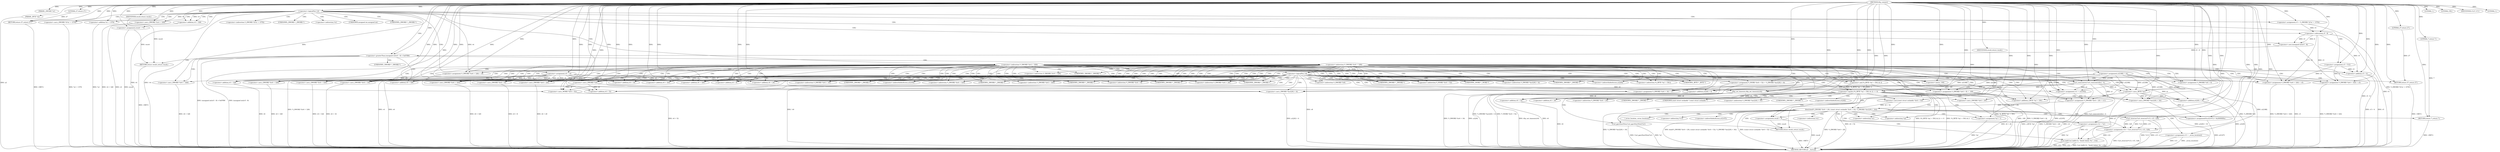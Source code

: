 digraph tftp_connect {  
"1000113" [label = "(METHOD,tftp_connect)" ]
"1000354" [label = "(METHOD_RETURN,int __fastcall)" ]
"1000114" [label = "(PARAM,_DWORD *a1)" ]
"1000115" [label = "(PARAM,_BYTE *a2)" ]
"1000130" [label = "(LITERAL,1,)" ]
"1000131" [label = "(LITERAL,336,)" ]
"1000132" [label = "(<operator>.assignment,a1[188] = v4)" ]
"1000138" [label = "(<operator>.logicalNot,!v4)" ]
"1000140" [label = "(RETURN,return 27;,return 27;)" ]
"1000141" [label = "(LITERAL,27,return 27;)" ]
"1000142" [label = "(<operator>.assignment,v5 = *(_DWORD *)(*a1 + 1576))" ]
"1000145" [label = "(<operator>.cast,(_DWORD *)(*a1 + 1576))" ]
"1000147" [label = "(<operator>.addition,*a1 + 1576)" ]
"1000151" [label = "(<operator>.assignment,v6 = v4)" ]
"1000155" [label = "(IDENTIFIER,v5,if ( v5 ))" ]
"1000157" [label = "(<operator>.assignment,result = 71)" ]
"1000161" [label = "(<operator>.greaterThan,(unsigned int)(v5 - 8) > 0xFFB0)" ]
"1000162" [label = "(<operator>.cast,(unsigned int)(v5 - 8))" ]
"1000164" [label = "(<operator>.subtraction,v5 - 8)" ]
"1000168" [label = "(RETURN,return result;,return result;)" ]
"1000169" [label = "(IDENTIFIER,result,return result;)" ]
"1000172" [label = "(<operator>.cast,(_DWORD *)(v6 + 328))" ]
"1000174" [label = "(<operator>.addition,v6 + 328)" ]
"1000180" [label = "(<operator>.assignment,v5 = 512)" ]
"1000185" [label = "(<operator>.cast,(_DWORD *)(v4 + 328))" ]
"1000187" [label = "(<operator>.addition,v4 + 328)" ]
"1000192" [label = "(LITERAL,1,)" ]
"1000193" [label = "(<operator>.addition,v5 + 4)" ]
"1000196" [label = "(<operator>.assignment,*(_DWORD *)(v6 + 328) = v8)" ]
"1000198" [label = "(<operator>.cast,(_DWORD *)(v6 + 328))" ]
"1000200" [label = "(<operator>.addition,v6 + 328)" ]
"1000205" [label = "(<operator>.logicalNot,!v8)" ]
"1000207" [label = "(RETURN,return 27;,return 27;)" ]
"1000208" [label = "(LITERAL,27,return 27;)" ]
"1000211" [label = "(Curl_conncontrol,Curl_conncontrol(a1, 1))" ]
"1000214" [label = "(<operator>.assignment,*(_DWORD *)(v6 + 16) = a1)" ]
"1000216" [label = "(<operator>.cast,(_DWORD *)(v6 + 16))" ]
"1000218" [label = "(<operator>.addition,v6 + 16)" ]
"1000222" [label = "(<operator>.assignment,v11 = a1[105])" ]
"1000227" [label = "(<operator>.assignment,*(_DWORD *)(v6 + 324) = v5)" ]
"1000229" [label = "(<operator>.cast,(_DWORD *)(v6 + 324))" ]
"1000231" [label = "(<operator>.addition,v6 + 324)" ]
"1000235" [label = "(<operator>.assignment,*(_DWORD *)(v6 + 320) = v5)" ]
"1000237" [label = "(<operator>.cast,(_DWORD *)(v6 + 320))" ]
"1000239" [label = "(<operator>.addition,v6 + 320)" ]
"1000243" [label = "(<operator>.assignment,*(_DWORD *)(v6 + 8) = -100)" ]
"1000245" [label = "(<operator>.cast,(_DWORD *)(v6 + 8))" ]
"1000247" [label = "(<operator>.addition,v6 + 8)" ]
"1000250" [label = "(<operator>.minus,-100)" ]
"1000252" [label = "(<operator>.assignment,*(_DWORD *)(v6 + 20) = v11)" ]
"1000254" [label = "(<operator>.cast,(_DWORD *)(v6 + 20))" ]
"1000256" [label = "(<operator>.addition,v6 + 20)" ]
"1000260" [label = "(<operator>.assignment,*(_DWORD *)v6 = 0)" ]
"1000262" [label = "(<operator>.cast,(_DWORD *)v6)" ]
"1000266" [label = "(<operator>.assignment,*(_WORD *)(v6 + 52) = *(_DWORD *)(a1[20] + 4))" ]
"1000268" [label = "(<operator>.cast,(_WORD *)(v6 + 52))" ]
"1000270" [label = "(<operator>.addition,v6 + 52)" ]
"1000274" [label = "(<operator>.cast,(_DWORD *)(a1[20] + 4))" ]
"1000276" [label = "(<operator>.addition,a1[20] + 4)" ]
"1000281" [label = "(tftp_set_timeouts,tftp_set_timeouts(v6))" ]
"1000284" [label = "(<operator>.equals,(*((_BYTE *)a1 + 591) & 2) == 0)" ]
"1000285" [label = "(<operator>.and,*((_BYTE *)a1 + 591) & 2)" ]
"1000287" [label = "(<operator>.addition,(_BYTE *)a1 + 591)" ]
"1000288" [label = "(<operator>.cast,(_BYTE *)a1)" ]
"1000296" [label = "(bind,bind(*(_DWORD *)(v6 + 20), (const struct sockaddr *)(v6 + 52), *(_DWORD *)(a1[20] + 16)))" ]
"1000298" [label = "(<operator>.cast,(_DWORD *)(v6 + 20))" ]
"1000300" [label = "(<operator>.addition,v6 + 20)" ]
"1000303" [label = "(<operator>.cast,(const struct sockaddr *)(v6 + 52))" ]
"1000305" [label = "(<operator>.addition,v6 + 52)" ]
"1000309" [label = "(<operator>.cast,(_DWORD *)(a1[20] + 16))" ]
"1000311" [label = "(<operator>.addition,a1[20] + 16)" ]
"1000317" [label = "(<operator>.assignment,v12 = *a1)" ]
"1000321" [label = "(<operator>.assignment,v13 = _errno_location())" ]
"1000324" [label = "(<operator>.assignment,v14 = Curl_strerror(*v13, v15, 128))" ]
"1000326" [label = "(Curl_strerror,Curl_strerror(*v13, v15, 128))" ]
"1000331" [label = "(Curl_failf,Curl_failf(v12, \"bind() failed; %s\", v14))" ]
"1000335" [label = "(RETURN,return 7;,return 7;)" ]
"1000336" [label = "(LITERAL,7,return 7;)" ]
"1000337" [label = "(<operators>.assignmentOr,a1[147] |= 0x2000000u)" ]
"1000342" [label = "(Curl_pgrsStartNow,Curl_pgrsStartNow(*a1))" ]
"1000345" [label = "(<operator>.assignment,*a2 = 1)" ]
"1000349" [label = "(<operator>.assignment,result = 0)" ]
"1000352" [label = "(RETURN,return result;,return result;)" ]
"1000353" [label = "(IDENTIFIER,result,return result;)" ]
"1000144" [label = "(<operator>.indirection,*(_DWORD *)(*a1 + 1576))" ]
"1000146" [label = "(UNKNOWN,_DWORD *,_DWORD *)" ]
"1000148" [label = "(<operator>.indirection,*a1)" ]
"1000163" [label = "(UNKNOWN,unsigned int,unsigned int)" ]
"1000171" [label = "(<operator>.indirection,*(_DWORD *)(v6 + 328))" ]
"1000173" [label = "(UNKNOWN,_DWORD *,_DWORD *)" ]
"1000184" [label = "(<operator>.indirection,*(_DWORD *)(v4 + 328))" ]
"1000186" [label = "(UNKNOWN,_DWORD *,_DWORD *)" ]
"1000197" [label = "(<operator>.indirection,*(_DWORD *)(v6 + 328))" ]
"1000199" [label = "(UNKNOWN,_DWORD *,_DWORD *)" ]
"1000215" [label = "(<operator>.indirection,*(_DWORD *)(v6 + 16))" ]
"1000217" [label = "(UNKNOWN,_DWORD *,_DWORD *)" ]
"1000224" [label = "(<operator>.indirectIndexAccess,a1[105])" ]
"1000228" [label = "(<operator>.indirection,*(_DWORD *)(v6 + 324))" ]
"1000230" [label = "(UNKNOWN,_DWORD *,_DWORD *)" ]
"1000236" [label = "(<operator>.indirection,*(_DWORD *)(v6 + 320))" ]
"1000238" [label = "(UNKNOWN,_DWORD *,_DWORD *)" ]
"1000244" [label = "(<operator>.indirection,*(_DWORD *)(v6 + 8))" ]
"1000246" [label = "(UNKNOWN,_DWORD *,_DWORD *)" ]
"1000253" [label = "(<operator>.indirection,*(_DWORD *)(v6 + 20))" ]
"1000255" [label = "(UNKNOWN,_DWORD *,_DWORD *)" ]
"1000261" [label = "(<operator>.indirection,*(_DWORD *)v6)" ]
"1000263" [label = "(UNKNOWN,_DWORD *,_DWORD *)" ]
"1000267" [label = "(<operator>.indirection,*(_WORD *)(v6 + 52))" ]
"1000269" [label = "(UNKNOWN,_WORD *,_WORD *)" ]
"1000273" [label = "(<operator>.indirection,*(_DWORD *)(a1[20] + 4))" ]
"1000275" [label = "(UNKNOWN,_DWORD *,_DWORD *)" ]
"1000277" [label = "(<operator>.indirectIndexAccess,a1[20])" ]
"1000286" [label = "(<operator>.indirection,*((_BYTE *)a1 + 591))" ]
"1000289" [label = "(UNKNOWN,_BYTE *,_BYTE *)" ]
"1000297" [label = "(<operator>.indirection,*(_DWORD *)(v6 + 20))" ]
"1000299" [label = "(UNKNOWN,_DWORD *,_DWORD *)" ]
"1000304" [label = "(UNKNOWN,const struct sockaddr *,const struct sockaddr *)" ]
"1000308" [label = "(<operator>.indirection,*(_DWORD *)(a1[20] + 16))" ]
"1000310" [label = "(UNKNOWN,_DWORD *,_DWORD *)" ]
"1000312" [label = "(<operator>.indirectIndexAccess,a1[20])" ]
"1000319" [label = "(<operator>.indirection,*a1)" ]
"1000323" [label = "(_errno_location,_errno_location())" ]
"1000327" [label = "(<operator>.indirection,*v13)" ]
"1000338" [label = "(<operator>.indirectIndexAccess,a1[147])" ]
"1000343" [label = "(<operator>.indirection,*a1)" ]
"1000346" [label = "(<operator>.indirection,*a2)" ]
  "1000335" -> "1000354"  [ label = "DDG: <RET>"] 
  "1000352" -> "1000354"  [ label = "DDG: <RET>"] 
  "1000207" -> "1000354"  [ label = "DDG: <RET>"] 
  "1000140" -> "1000354"  [ label = "DDG: <RET>"] 
  "1000168" -> "1000354"  [ label = "DDG: <RET>"] 
  "1000193" -> "1000354"  [ label = "DDG: v5 + 4"] 
  "1000187" -> "1000354"  [ label = "DDG: v4"] 
  "1000281" -> "1000354"  [ label = "DDG: tftp_set_timeouts(v6)"] 
  "1000331" -> "1000354"  [ label = "DDG: Curl_failf(v12, \"bind() failed; %s\", v14)"] 
  "1000326" -> "1000354"  [ label = "DDG: *v13"] 
  "1000162" -> "1000354"  [ label = "DDG: v5 - 8"] 
  "1000142" -> "1000354"  [ label = "DDG: *(_DWORD *)(*a1 + 1576)"] 
  "1000161" -> "1000354"  [ label = "DDG: (unsigned int)(v5 - 8) > 0xFFB0"] 
  "1000266" -> "1000354"  [ label = "DDG: *(_WORD *)(v6 + 52)"] 
  "1000216" -> "1000354"  [ label = "DDG: v6 + 16"] 
  "1000193" -> "1000354"  [ label = "DDG: v5"] 
  "1000342" -> "1000354"  [ label = "DDG: Curl_pgrsStartNow(*a1)"] 
  "1000205" -> "1000354"  [ label = "DDG: !v8"] 
  "1000198" -> "1000354"  [ label = "DDG: v6 + 328"] 
  "1000321" -> "1000354"  [ label = "DDG: v13"] 
  "1000138" -> "1000354"  [ label = "DDG: v4"] 
  "1000237" -> "1000354"  [ label = "DDG: v6 + 320"] 
  "1000243" -> "1000354"  [ label = "DDG: *(_DWORD *)(v6 + 8)"] 
  "1000252" -> "1000354"  [ label = "DDG: v11"] 
  "1000317" -> "1000354"  [ label = "DDG: *a1"] 
  "1000172" -> "1000354"  [ label = "DDG: v6 + 328"] 
  "1000296" -> "1000354"  [ label = "DDG: *(_DWORD *)(a1[20] + 16)"] 
  "1000331" -> "1000354"  [ label = "DDG: v14"] 
  "1000211" -> "1000354"  [ label = "DDG: Curl_conncontrol(a1, 1)"] 
  "1000321" -> "1000354"  [ label = "DDG: _errno_location()"] 
  "1000288" -> "1000354"  [ label = "DDG: a1"] 
  "1000151" -> "1000354"  [ label = "DDG: v6"] 
  "1000254" -> "1000354"  [ label = "DDG: v6 + 20"] 
  "1000296" -> "1000354"  [ label = "DDG: bind(*(_DWORD *)(v6 + 20), (const struct sockaddr *)(v6 + 52), *(_DWORD *)(a1[20] + 16))"] 
  "1000268" -> "1000354"  [ label = "DDG: v6 + 52"] 
  "1000243" -> "1000354"  [ label = "DDG: -100"] 
  "1000132" -> "1000354"  [ label = "DDG: a1[188]"] 
  "1000151" -> "1000354"  [ label = "DDG: v4"] 
  "1000222" -> "1000354"  [ label = "DDG: a1[105]"] 
  "1000145" -> "1000354"  [ label = "DDG: *a1 + 1576"] 
  "1000147" -> "1000354"  [ label = "DDG: *a1"] 
  "1000252" -> "1000354"  [ label = "DDG: *(_DWORD *)(v6 + 20)"] 
  "1000235" -> "1000354"  [ label = "DDG: *(_DWORD *)(v6 + 320)"] 
  "1000281" -> "1000354"  [ label = "DDG: v6"] 
  "1000157" -> "1000354"  [ label = "DDG: result"] 
  "1000245" -> "1000354"  [ label = "DDG: v6 + 8"] 
  "1000214" -> "1000354"  [ label = "DDG: *(_DWORD *)(v6 + 16)"] 
  "1000276" -> "1000354"  [ label = "DDG: a1[20]"] 
  "1000115" -> "1000354"  [ label = "DDG: a2"] 
  "1000349" -> "1000354"  [ label = "DDG: result"] 
  "1000345" -> "1000354"  [ label = "DDG: *a2"] 
  "1000138" -> "1000354"  [ label = "DDG: !v4"] 
  "1000287" -> "1000354"  [ label = "DDG: (_BYTE *)a1"] 
  "1000260" -> "1000354"  [ label = "DDG: *(_DWORD *)v6"] 
  "1000342" -> "1000354"  [ label = "DDG: *a1"] 
  "1000285" -> "1000354"  [ label = "DDG: *((_BYTE *)a1 + 591)"] 
  "1000296" -> "1000354"  [ label = "DDG: (const struct sockaddr *)(v6 + 52)"] 
  "1000331" -> "1000354"  [ label = "DDG: v12"] 
  "1000229" -> "1000354"  [ label = "DDG: v6 + 324"] 
  "1000309" -> "1000354"  [ label = "DDG: a1[20] + 16"] 
  "1000305" -> "1000354"  [ label = "DDG: v6"] 
  "1000298" -> "1000354"  [ label = "DDG: v6 + 20"] 
  "1000200" -> "1000354"  [ label = "DDG: v6"] 
  "1000205" -> "1000354"  [ label = "DDG: v8"] 
  "1000185" -> "1000354"  [ label = "DDG: v4 + 328"] 
  "1000227" -> "1000354"  [ label = "DDG: *(_DWORD *)(v6 + 324)"] 
  "1000326" -> "1000354"  [ label = "DDG: v15"] 
  "1000266" -> "1000354"  [ label = "DDG: *(_DWORD *)(a1[20] + 4)"] 
  "1000235" -> "1000354"  [ label = "DDG: v5"] 
  "1000303" -> "1000354"  [ label = "DDG: v6 + 52"] 
  "1000284" -> "1000354"  [ label = "DDG: (*((_BYTE *)a1 + 591) & 2) == 0"] 
  "1000324" -> "1000354"  [ label = "DDG: Curl_strerror(*v13, v15, 128)"] 
  "1000274" -> "1000354"  [ label = "DDG: a1[20] + 4"] 
  "1000196" -> "1000354"  [ label = "DDG: *(_DWORD *)(v6 + 328)"] 
  "1000296" -> "1000354"  [ label = "DDG: *(_DWORD *)(v6 + 20)"] 
  "1000337" -> "1000354"  [ label = "DDG: a1[147]"] 
  "1000311" -> "1000354"  [ label = "DDG: a1[20]"] 
  "1000164" -> "1000354"  [ label = "DDG: v5"] 
  "1000161" -> "1000354"  [ label = "DDG: (unsigned int)(v5 - 8)"] 
  "1000284" -> "1000354"  [ label = "DDG: *((_BYTE *)a1 + 591) & 2"] 
  "1000113" -> "1000114"  [ label = "DDG: "] 
  "1000113" -> "1000115"  [ label = "DDG: "] 
  "1000113" -> "1000130"  [ label = "DDG: "] 
  "1000113" -> "1000131"  [ label = "DDG: "] 
  "1000113" -> "1000132"  [ label = "DDG: "] 
  "1000113" -> "1000138"  [ label = "DDG: "] 
  "1000141" -> "1000140"  [ label = "DDG: 27"] 
  "1000113" -> "1000140"  [ label = "DDG: "] 
  "1000113" -> "1000141"  [ label = "DDG: "] 
  "1000113" -> "1000142"  [ label = "DDG: "] 
  "1000113" -> "1000145"  [ label = "DDG: "] 
  "1000113" -> "1000147"  [ label = "DDG: "] 
  "1000138" -> "1000151"  [ label = "DDG: v4"] 
  "1000113" -> "1000151"  [ label = "DDG: "] 
  "1000113" -> "1000155"  [ label = "DDG: "] 
  "1000113" -> "1000157"  [ label = "DDG: "] 
  "1000162" -> "1000161"  [ label = "DDG: v5 - 8"] 
  "1000164" -> "1000162"  [ label = "DDG: v5"] 
  "1000164" -> "1000162"  [ label = "DDG: 8"] 
  "1000142" -> "1000164"  [ label = "DDG: v5"] 
  "1000113" -> "1000164"  [ label = "DDG: "] 
  "1000113" -> "1000161"  [ label = "DDG: "] 
  "1000169" -> "1000168"  [ label = "DDG: result"] 
  "1000157" -> "1000168"  [ label = "DDG: result"] 
  "1000113" -> "1000169"  [ label = "DDG: "] 
  "1000151" -> "1000172"  [ label = "DDG: v6"] 
  "1000113" -> "1000172"  [ label = "DDG: "] 
  "1000151" -> "1000174"  [ label = "DDG: v6"] 
  "1000113" -> "1000174"  [ label = "DDG: "] 
  "1000113" -> "1000180"  [ label = "DDG: "] 
  "1000113" -> "1000185"  [ label = "DDG: "] 
  "1000138" -> "1000185"  [ label = "DDG: v4"] 
  "1000113" -> "1000187"  [ label = "DDG: "] 
  "1000138" -> "1000187"  [ label = "DDG: v4"] 
  "1000113" -> "1000192"  [ label = "DDG: "] 
  "1000180" -> "1000193"  [ label = "DDG: v5"] 
  "1000164" -> "1000193"  [ label = "DDG: v5"] 
  "1000113" -> "1000193"  [ label = "DDG: "] 
  "1000113" -> "1000196"  [ label = "DDG: "] 
  "1000151" -> "1000198"  [ label = "DDG: v6"] 
  "1000113" -> "1000198"  [ label = "DDG: "] 
  "1000151" -> "1000200"  [ label = "DDG: v6"] 
  "1000113" -> "1000200"  [ label = "DDG: "] 
  "1000113" -> "1000205"  [ label = "DDG: "] 
  "1000208" -> "1000207"  [ label = "DDG: 27"] 
  "1000113" -> "1000207"  [ label = "DDG: "] 
  "1000113" -> "1000208"  [ label = "DDG: "] 
  "1000132" -> "1000211"  [ label = "DDG: a1[188]"] 
  "1000113" -> "1000211"  [ label = "DDG: "] 
  "1000211" -> "1000214"  [ label = "DDG: a1"] 
  "1000132" -> "1000214"  [ label = "DDG: a1[188]"] 
  "1000113" -> "1000214"  [ label = "DDG: "] 
  "1000151" -> "1000216"  [ label = "DDG: v6"] 
  "1000113" -> "1000216"  [ label = "DDG: "] 
  "1000151" -> "1000218"  [ label = "DDG: v6"] 
  "1000113" -> "1000218"  [ label = "DDG: "] 
  "1000211" -> "1000222"  [ label = "DDG: a1"] 
  "1000132" -> "1000222"  [ label = "DDG: a1[188]"] 
  "1000113" -> "1000222"  [ label = "DDG: "] 
  "1000180" -> "1000227"  [ label = "DDG: v5"] 
  "1000164" -> "1000227"  [ label = "DDG: v5"] 
  "1000113" -> "1000227"  [ label = "DDG: "] 
  "1000113" -> "1000229"  [ label = "DDG: "] 
  "1000151" -> "1000229"  [ label = "DDG: v6"] 
  "1000113" -> "1000231"  [ label = "DDG: "] 
  "1000151" -> "1000231"  [ label = "DDG: v6"] 
  "1000113" -> "1000235"  [ label = "DDG: "] 
  "1000180" -> "1000235"  [ label = "DDG: v5"] 
  "1000164" -> "1000235"  [ label = "DDG: v5"] 
  "1000113" -> "1000237"  [ label = "DDG: "] 
  "1000151" -> "1000237"  [ label = "DDG: v6"] 
  "1000113" -> "1000239"  [ label = "DDG: "] 
  "1000151" -> "1000239"  [ label = "DDG: v6"] 
  "1000250" -> "1000243"  [ label = "DDG: 100"] 
  "1000113" -> "1000245"  [ label = "DDG: "] 
  "1000151" -> "1000245"  [ label = "DDG: v6"] 
  "1000113" -> "1000247"  [ label = "DDG: "] 
  "1000151" -> "1000247"  [ label = "DDG: v6"] 
  "1000113" -> "1000250"  [ label = "DDG: "] 
  "1000222" -> "1000252"  [ label = "DDG: v11"] 
  "1000113" -> "1000252"  [ label = "DDG: "] 
  "1000113" -> "1000254"  [ label = "DDG: "] 
  "1000151" -> "1000254"  [ label = "DDG: v6"] 
  "1000113" -> "1000256"  [ label = "DDG: "] 
  "1000151" -> "1000256"  [ label = "DDG: v6"] 
  "1000113" -> "1000260"  [ label = "DDG: "] 
  "1000113" -> "1000262"  [ label = "DDG: "] 
  "1000151" -> "1000262"  [ label = "DDG: v6"] 
  "1000262" -> "1000268"  [ label = "DDG: v6"] 
  "1000113" -> "1000268"  [ label = "DDG: "] 
  "1000262" -> "1000270"  [ label = "DDG: v6"] 
  "1000113" -> "1000270"  [ label = "DDG: "] 
  "1000211" -> "1000274"  [ label = "DDG: a1"] 
  "1000132" -> "1000274"  [ label = "DDG: a1[188]"] 
  "1000113" -> "1000274"  [ label = "DDG: "] 
  "1000211" -> "1000276"  [ label = "DDG: a1"] 
  "1000132" -> "1000276"  [ label = "DDG: a1[188]"] 
  "1000113" -> "1000276"  [ label = "DDG: "] 
  "1000113" -> "1000281"  [ label = "DDG: "] 
  "1000262" -> "1000281"  [ label = "DDG: v6"] 
  "1000285" -> "1000284"  [ label = "DDG: *((_BYTE *)a1 + 591)"] 
  "1000285" -> "1000284"  [ label = "DDG: 2"] 
  "1000288" -> "1000287"  [ label = "DDG: a1"] 
  "1000132" -> "1000288"  [ label = "DDG: a1[188]"] 
  "1000113" -> "1000288"  [ label = "DDG: "] 
  "1000211" -> "1000288"  [ label = "DDG: a1"] 
  "1000113" -> "1000287"  [ label = "DDG: "] 
  "1000113" -> "1000285"  [ label = "DDG: "] 
  "1000113" -> "1000284"  [ label = "DDG: "] 
  "1000252" -> "1000296"  [ label = "DDG: *(_DWORD *)(v6 + 20)"] 
  "1000281" -> "1000298"  [ label = "DDG: v6"] 
  "1000113" -> "1000298"  [ label = "DDG: "] 
  "1000281" -> "1000300"  [ label = "DDG: v6"] 
  "1000113" -> "1000300"  [ label = "DDG: "] 
  "1000303" -> "1000296"  [ label = "DDG: v6 + 52"] 
  "1000113" -> "1000303"  [ label = "DDG: "] 
  "1000281" -> "1000303"  [ label = "DDG: v6"] 
  "1000113" -> "1000305"  [ label = "DDG: "] 
  "1000281" -> "1000305"  [ label = "DDG: v6"] 
  "1000288" -> "1000309"  [ label = "DDG: a1"] 
  "1000211" -> "1000309"  [ label = "DDG: a1"] 
  "1000132" -> "1000309"  [ label = "DDG: a1[188]"] 
  "1000113" -> "1000309"  [ label = "DDG: "] 
  "1000288" -> "1000311"  [ label = "DDG: a1"] 
  "1000211" -> "1000311"  [ label = "DDG: a1"] 
  "1000132" -> "1000311"  [ label = "DDG: a1[188]"] 
  "1000113" -> "1000311"  [ label = "DDG: "] 
  "1000113" -> "1000317"  [ label = "DDG: "] 
  "1000113" -> "1000321"  [ label = "DDG: "] 
  "1000326" -> "1000324"  [ label = "DDG: *v13"] 
  "1000326" -> "1000324"  [ label = "DDG: v15"] 
  "1000326" -> "1000324"  [ label = "DDG: 128"] 
  "1000113" -> "1000324"  [ label = "DDG: "] 
  "1000113" -> "1000326"  [ label = "DDG: "] 
  "1000317" -> "1000331"  [ label = "DDG: v12"] 
  "1000113" -> "1000331"  [ label = "DDG: "] 
  "1000324" -> "1000331"  [ label = "DDG: v14"] 
  "1000336" -> "1000335"  [ label = "DDG: 7"] 
  "1000113" -> "1000335"  [ label = "DDG: "] 
  "1000113" -> "1000336"  [ label = "DDG: "] 
  "1000113" -> "1000337"  [ label = "DDG: "] 
  "1000288" -> "1000337"  [ label = "DDG: a1"] 
  "1000113" -> "1000345"  [ label = "DDG: "] 
  "1000113" -> "1000349"  [ label = "DDG: "] 
  "1000353" -> "1000352"  [ label = "DDG: result"] 
  "1000349" -> "1000352"  [ label = "DDG: result"] 
  "1000113" -> "1000353"  [ label = "DDG: "] 
  "1000138" -> "1000144"  [ label = "CDG: "] 
  "1000138" -> "1000142"  [ label = "CDG: "] 
  "1000138" -> "1000140"  [ label = "CDG: "] 
  "1000138" -> "1000151"  [ label = "CDG: "] 
  "1000138" -> "1000148"  [ label = "CDG: "] 
  "1000138" -> "1000147"  [ label = "CDG: "] 
  "1000138" -> "1000146"  [ label = "CDG: "] 
  "1000138" -> "1000145"  [ label = "CDG: "] 
  "1000138" -> "1000157"  [ label = "CDG: "] 
  "1000138" -> "1000164"  [ label = "CDG: "] 
  "1000138" -> "1000163"  [ label = "CDG: "] 
  "1000138" -> "1000162"  [ label = "CDG: "] 
  "1000138" -> "1000161"  [ label = "CDG: "] 
  "1000138" -> "1000187"  [ label = "CDG: "] 
  "1000138" -> "1000186"  [ label = "CDG: "] 
  "1000138" -> "1000185"  [ label = "CDG: "] 
  "1000138" -> "1000184"  [ label = "CDG: "] 
  "1000138" -> "1000180"  [ label = "CDG: "] 
  "1000161" -> "1000174"  [ label = "CDG: "] 
  "1000161" -> "1000173"  [ label = "CDG: "] 
  "1000161" -> "1000172"  [ label = "CDG: "] 
  "1000161" -> "1000171"  [ label = "CDG: "] 
  "1000161" -> "1000168"  [ label = "CDG: "] 
  "1000171" -> "1000205"  [ label = "CDG: "] 
  "1000171" -> "1000200"  [ label = "CDG: "] 
  "1000171" -> "1000199"  [ label = "CDG: "] 
  "1000171" -> "1000198"  [ label = "CDG: "] 
  "1000171" -> "1000197"  [ label = "CDG: "] 
  "1000171" -> "1000196"  [ label = "CDG: "] 
  "1000171" -> "1000193"  [ label = "CDG: "] 
  "1000171" -> "1000224"  [ label = "CDG: "] 
  "1000171" -> "1000222"  [ label = "CDG: "] 
  "1000171" -> "1000218"  [ label = "CDG: "] 
  "1000171" -> "1000217"  [ label = "CDG: "] 
  "1000171" -> "1000216"  [ label = "CDG: "] 
  "1000171" -> "1000215"  [ label = "CDG: "] 
  "1000171" -> "1000214"  [ label = "CDG: "] 
  "1000171" -> "1000211"  [ label = "CDG: "] 
  "1000171" -> "1000239"  [ label = "CDG: "] 
  "1000171" -> "1000238"  [ label = "CDG: "] 
  "1000171" -> "1000237"  [ label = "CDG: "] 
  "1000171" -> "1000236"  [ label = "CDG: "] 
  "1000171" -> "1000235"  [ label = "CDG: "] 
  "1000171" -> "1000231"  [ label = "CDG: "] 
  "1000171" -> "1000230"  [ label = "CDG: "] 
  "1000171" -> "1000229"  [ label = "CDG: "] 
  "1000171" -> "1000228"  [ label = "CDG: "] 
  "1000171" -> "1000227"  [ label = "CDG: "] 
  "1000171" -> "1000256"  [ label = "CDG: "] 
  "1000171" -> "1000255"  [ label = "CDG: "] 
  "1000171" -> "1000254"  [ label = "CDG: "] 
  "1000171" -> "1000253"  [ label = "CDG: "] 
  "1000171" -> "1000252"  [ label = "CDG: "] 
  "1000171" -> "1000250"  [ label = "CDG: "] 
  "1000171" -> "1000247"  [ label = "CDG: "] 
  "1000171" -> "1000246"  [ label = "CDG: "] 
  "1000171" -> "1000245"  [ label = "CDG: "] 
  "1000171" -> "1000244"  [ label = "CDG: "] 
  "1000171" -> "1000243"  [ label = "CDG: "] 
  "1000171" -> "1000270"  [ label = "CDG: "] 
  "1000171" -> "1000269"  [ label = "CDG: "] 
  "1000171" -> "1000268"  [ label = "CDG: "] 
  "1000171" -> "1000267"  [ label = "CDG: "] 
  "1000171" -> "1000266"  [ label = "CDG: "] 
  "1000171" -> "1000263"  [ label = "CDG: "] 
  "1000171" -> "1000262"  [ label = "CDG: "] 
  "1000171" -> "1000261"  [ label = "CDG: "] 
  "1000171" -> "1000260"  [ label = "CDG: "] 
  "1000171" -> "1000288"  [ label = "CDG: "] 
  "1000171" -> "1000287"  [ label = "CDG: "] 
  "1000171" -> "1000286"  [ label = "CDG: "] 
  "1000171" -> "1000285"  [ label = "CDG: "] 
  "1000171" -> "1000284"  [ label = "CDG: "] 
  "1000171" -> "1000281"  [ label = "CDG: "] 
  "1000171" -> "1000277"  [ label = "CDG: "] 
  "1000171" -> "1000276"  [ label = "CDG: "] 
  "1000171" -> "1000275"  [ label = "CDG: "] 
  "1000171" -> "1000274"  [ label = "CDG: "] 
  "1000171" -> "1000273"  [ label = "CDG: "] 
  "1000171" -> "1000289"  [ label = "CDG: "] 
  "1000184" -> "1000205"  [ label = "CDG: "] 
  "1000184" -> "1000200"  [ label = "CDG: "] 
  "1000184" -> "1000199"  [ label = "CDG: "] 
  "1000184" -> "1000198"  [ label = "CDG: "] 
  "1000184" -> "1000197"  [ label = "CDG: "] 
  "1000184" -> "1000196"  [ label = "CDG: "] 
  "1000184" -> "1000193"  [ label = "CDG: "] 
  "1000184" -> "1000224"  [ label = "CDG: "] 
  "1000184" -> "1000222"  [ label = "CDG: "] 
  "1000184" -> "1000218"  [ label = "CDG: "] 
  "1000184" -> "1000217"  [ label = "CDG: "] 
  "1000184" -> "1000216"  [ label = "CDG: "] 
  "1000184" -> "1000215"  [ label = "CDG: "] 
  "1000184" -> "1000214"  [ label = "CDG: "] 
  "1000184" -> "1000211"  [ label = "CDG: "] 
  "1000184" -> "1000239"  [ label = "CDG: "] 
  "1000184" -> "1000238"  [ label = "CDG: "] 
  "1000184" -> "1000237"  [ label = "CDG: "] 
  "1000184" -> "1000236"  [ label = "CDG: "] 
  "1000184" -> "1000235"  [ label = "CDG: "] 
  "1000184" -> "1000231"  [ label = "CDG: "] 
  "1000184" -> "1000230"  [ label = "CDG: "] 
  "1000184" -> "1000229"  [ label = "CDG: "] 
  "1000184" -> "1000228"  [ label = "CDG: "] 
  "1000184" -> "1000227"  [ label = "CDG: "] 
  "1000184" -> "1000256"  [ label = "CDG: "] 
  "1000184" -> "1000255"  [ label = "CDG: "] 
  "1000184" -> "1000254"  [ label = "CDG: "] 
  "1000184" -> "1000253"  [ label = "CDG: "] 
  "1000184" -> "1000252"  [ label = "CDG: "] 
  "1000184" -> "1000250"  [ label = "CDG: "] 
  "1000184" -> "1000247"  [ label = "CDG: "] 
  "1000184" -> "1000246"  [ label = "CDG: "] 
  "1000184" -> "1000245"  [ label = "CDG: "] 
  "1000184" -> "1000244"  [ label = "CDG: "] 
  "1000184" -> "1000243"  [ label = "CDG: "] 
  "1000184" -> "1000270"  [ label = "CDG: "] 
  "1000184" -> "1000269"  [ label = "CDG: "] 
  "1000184" -> "1000268"  [ label = "CDG: "] 
  "1000184" -> "1000267"  [ label = "CDG: "] 
  "1000184" -> "1000266"  [ label = "CDG: "] 
  "1000184" -> "1000263"  [ label = "CDG: "] 
  "1000184" -> "1000262"  [ label = "CDG: "] 
  "1000184" -> "1000261"  [ label = "CDG: "] 
  "1000184" -> "1000260"  [ label = "CDG: "] 
  "1000184" -> "1000288"  [ label = "CDG: "] 
  "1000184" -> "1000287"  [ label = "CDG: "] 
  "1000184" -> "1000286"  [ label = "CDG: "] 
  "1000184" -> "1000285"  [ label = "CDG: "] 
  "1000184" -> "1000284"  [ label = "CDG: "] 
  "1000184" -> "1000281"  [ label = "CDG: "] 
  "1000184" -> "1000277"  [ label = "CDG: "] 
  "1000184" -> "1000276"  [ label = "CDG: "] 
  "1000184" -> "1000275"  [ label = "CDG: "] 
  "1000184" -> "1000274"  [ label = "CDG: "] 
  "1000184" -> "1000273"  [ label = "CDG: "] 
  "1000184" -> "1000289"  [ label = "CDG: "] 
  "1000205" -> "1000207"  [ label = "CDG: "] 
  "1000205" -> "1000224"  [ label = "CDG: "] 
  "1000205" -> "1000222"  [ label = "CDG: "] 
  "1000205" -> "1000218"  [ label = "CDG: "] 
  "1000205" -> "1000217"  [ label = "CDG: "] 
  "1000205" -> "1000216"  [ label = "CDG: "] 
  "1000205" -> "1000215"  [ label = "CDG: "] 
  "1000205" -> "1000214"  [ label = "CDG: "] 
  "1000205" -> "1000211"  [ label = "CDG: "] 
  "1000205" -> "1000239"  [ label = "CDG: "] 
  "1000205" -> "1000238"  [ label = "CDG: "] 
  "1000205" -> "1000237"  [ label = "CDG: "] 
  "1000205" -> "1000236"  [ label = "CDG: "] 
  "1000205" -> "1000235"  [ label = "CDG: "] 
  "1000205" -> "1000231"  [ label = "CDG: "] 
  "1000205" -> "1000230"  [ label = "CDG: "] 
  "1000205" -> "1000229"  [ label = "CDG: "] 
  "1000205" -> "1000228"  [ label = "CDG: "] 
  "1000205" -> "1000227"  [ label = "CDG: "] 
  "1000205" -> "1000256"  [ label = "CDG: "] 
  "1000205" -> "1000255"  [ label = "CDG: "] 
  "1000205" -> "1000254"  [ label = "CDG: "] 
  "1000205" -> "1000253"  [ label = "CDG: "] 
  "1000205" -> "1000252"  [ label = "CDG: "] 
  "1000205" -> "1000250"  [ label = "CDG: "] 
  "1000205" -> "1000247"  [ label = "CDG: "] 
  "1000205" -> "1000246"  [ label = "CDG: "] 
  "1000205" -> "1000245"  [ label = "CDG: "] 
  "1000205" -> "1000244"  [ label = "CDG: "] 
  "1000205" -> "1000243"  [ label = "CDG: "] 
  "1000205" -> "1000270"  [ label = "CDG: "] 
  "1000205" -> "1000269"  [ label = "CDG: "] 
  "1000205" -> "1000268"  [ label = "CDG: "] 
  "1000205" -> "1000267"  [ label = "CDG: "] 
  "1000205" -> "1000266"  [ label = "CDG: "] 
  "1000205" -> "1000263"  [ label = "CDG: "] 
  "1000205" -> "1000262"  [ label = "CDG: "] 
  "1000205" -> "1000261"  [ label = "CDG: "] 
  "1000205" -> "1000260"  [ label = "CDG: "] 
  "1000205" -> "1000288"  [ label = "CDG: "] 
  "1000205" -> "1000287"  [ label = "CDG: "] 
  "1000205" -> "1000286"  [ label = "CDG: "] 
  "1000205" -> "1000285"  [ label = "CDG: "] 
  "1000205" -> "1000284"  [ label = "CDG: "] 
  "1000205" -> "1000281"  [ label = "CDG: "] 
  "1000205" -> "1000277"  [ label = "CDG: "] 
  "1000205" -> "1000276"  [ label = "CDG: "] 
  "1000205" -> "1000275"  [ label = "CDG: "] 
  "1000205" -> "1000274"  [ label = "CDG: "] 
  "1000205" -> "1000273"  [ label = "CDG: "] 
  "1000205" -> "1000289"  [ label = "CDG: "] 
  "1000284" -> "1000304"  [ label = "CDG: "] 
  "1000284" -> "1000303"  [ label = "CDG: "] 
  "1000284" -> "1000300"  [ label = "CDG: "] 
  "1000284" -> "1000299"  [ label = "CDG: "] 
  "1000284" -> "1000298"  [ label = "CDG: "] 
  "1000284" -> "1000297"  [ label = "CDG: "] 
  "1000284" -> "1000296"  [ label = "CDG: "] 
  "1000284" -> "1000312"  [ label = "CDG: "] 
  "1000284" -> "1000311"  [ label = "CDG: "] 
  "1000284" -> "1000310"  [ label = "CDG: "] 
  "1000284" -> "1000309"  [ label = "CDG: "] 
  "1000284" -> "1000308"  [ label = "CDG: "] 
  "1000284" -> "1000305"  [ label = "CDG: "] 
  "1000284" -> "1000352"  [ label = "CDG: "] 
  "1000284" -> "1000349"  [ label = "CDG: "] 
  "1000284" -> "1000346"  [ label = "CDG: "] 
  "1000284" -> "1000345"  [ label = "CDG: "] 
  "1000284" -> "1000343"  [ label = "CDG: "] 
  "1000284" -> "1000342"  [ label = "CDG: "] 
  "1000296" -> "1000319"  [ label = "CDG: "] 
  "1000296" -> "1000317"  [ label = "CDG: "] 
  "1000296" -> "1000335"  [ label = "CDG: "] 
  "1000296" -> "1000331"  [ label = "CDG: "] 
  "1000296" -> "1000327"  [ label = "CDG: "] 
  "1000296" -> "1000326"  [ label = "CDG: "] 
  "1000296" -> "1000324"  [ label = "CDG: "] 
  "1000296" -> "1000323"  [ label = "CDG: "] 
  "1000296" -> "1000321"  [ label = "CDG: "] 
  "1000296" -> "1000352"  [ label = "CDG: "] 
  "1000296" -> "1000349"  [ label = "CDG: "] 
  "1000296" -> "1000346"  [ label = "CDG: "] 
  "1000296" -> "1000345"  [ label = "CDG: "] 
  "1000296" -> "1000343"  [ label = "CDG: "] 
  "1000296" -> "1000342"  [ label = "CDG: "] 
  "1000296" -> "1000338"  [ label = "CDG: "] 
  "1000296" -> "1000337"  [ label = "CDG: "] 
}
